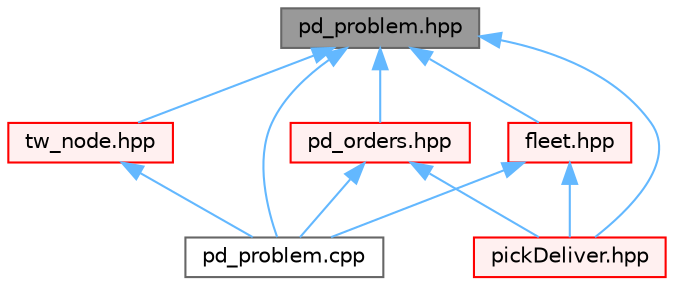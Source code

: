 digraph "pd_problem.hpp"
{
 // LATEX_PDF_SIZE
  bgcolor="transparent";
  edge [fontname=Helvetica,fontsize=10,labelfontname=Helvetica,labelfontsize=10];
  node [fontname=Helvetica,fontsize=10,shape=box,height=0.2,width=0.4];
  Node1 [id="Node000001",label="pd_problem.hpp",height=0.2,width=0.4,color="gray40", fillcolor="grey60", style="filled", fontcolor="black",tooltip=" "];
  Node1 -> Node2 [id="edge1_Node000001_Node000002",dir="back",color="steelblue1",style="solid",tooltip=" "];
  Node2 [id="Node000002",label="fleet.hpp",height=0.2,width=0.4,color="red", fillcolor="#FFF0F0", style="filled",URL="$fleet_8hpp.html",tooltip=" "];
  Node2 -> Node4 [id="edge2_Node000002_Node000004",dir="back",color="steelblue1",style="solid",tooltip=" "];
  Node4 [id="Node000004",label="pd_problem.cpp",height=0.2,width=0.4,color="grey40", fillcolor="white", style="filled",URL="$pd__problem_8cpp.html",tooltip=" "];
  Node2 -> Node6 [id="edge3_Node000002_Node000006",dir="back",color="steelblue1",style="solid",tooltip=" "];
  Node6 [id="Node000006",label="pickDeliver.hpp",height=0.2,width=0.4,color="red", fillcolor="#FFF0F0", style="filled",URL="$pickDeliver_8hpp.html",tooltip=" "];
  Node1 -> Node20 [id="edge4_Node000001_Node000020",dir="back",color="steelblue1",style="solid",tooltip=" "];
  Node20 [id="Node000020",label="pd_orders.hpp",height=0.2,width=0.4,color="red", fillcolor="#FFF0F0", style="filled",URL="$pd__orders_8hpp.html",tooltip=" "];
  Node20 -> Node4 [id="edge5_Node000020_Node000004",dir="back",color="steelblue1",style="solid",tooltip=" "];
  Node20 -> Node6 [id="edge6_Node000020_Node000006",dir="back",color="steelblue1",style="solid",tooltip=" "];
  Node1 -> Node4 [id="edge7_Node000001_Node000004",dir="back",color="steelblue1",style="solid",tooltip=" "];
  Node1 -> Node6 [id="edge8_Node000001_Node000006",dir="back",color="steelblue1",style="solid",tooltip=" "];
  Node1 -> Node22 [id="edge9_Node000001_Node000022",dir="back",color="steelblue1",style="solid",tooltip=" "];
  Node22 [id="Node000022",label="tw_node.hpp",height=0.2,width=0.4,color="red", fillcolor="#FFF0F0", style="filled",URL="$tw__node_8hpp.html",tooltip=" "];
  Node22 -> Node4 [id="edge10_Node000022_Node000004",dir="back",color="steelblue1",style="solid",tooltip=" "];
}
